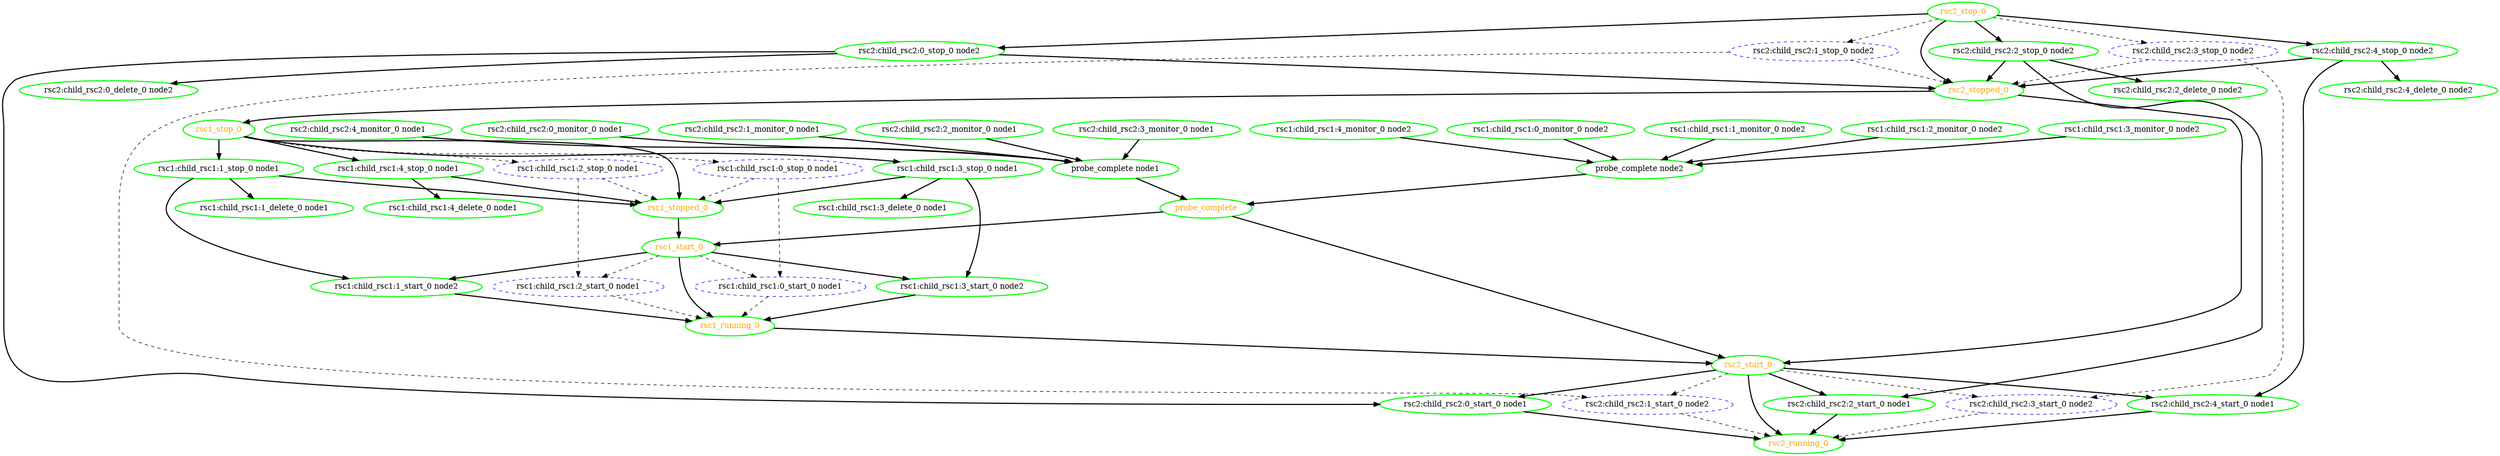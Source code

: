 digraph "g" {
	size = "30,30"
"probe_complete" [ style=bold color="green" fontcolor="orange" ]
"probe_complete node1" [ style=bold color="green" fontcolor="black" ]
"rsc2:child_rsc2:0_monitor_0 node1" [ style=bold color="green" fontcolor="black" ]
"rsc2:child_rsc2:1_monitor_0 node1" [ style=bold color="green" fontcolor="black" ]
"rsc2:child_rsc2:2_monitor_0 node1" [ style=bold color="green" fontcolor="black" ]
"rsc2:child_rsc2:3_monitor_0 node1" [ style=bold color="green" fontcolor="black" ]
"rsc2:child_rsc2:4_monitor_0 node1" [ style=bold color="green" fontcolor="black" ]
"probe_complete node2" [ style=bold color="green" fontcolor="black" ]
"rsc1:child_rsc1:0_monitor_0 node2" [ style=bold color="green" fontcolor="black" ]
"rsc1:child_rsc1:1_monitor_0 node2" [ style=bold color="green" fontcolor="black" ]
"rsc1:child_rsc1:2_monitor_0 node2" [ style=bold color="green" fontcolor="black" ]
"rsc1:child_rsc1:3_monitor_0 node2" [ style=bold color="green" fontcolor="black" ]
"rsc1:child_rsc1:4_monitor_0 node2" [ style=bold color="green" fontcolor="black" ]
"rsc1:child_rsc1:0_stop_0 node1" [ style="dashed" color="blue" fontcolor="black" ]
"rsc1:child_rsc1:0_start_0 node1" [ style="dashed" color="blue" fontcolor="black" ]
"rsc1:child_rsc1:1_stop_0 node1" [ style=bold color="green" fontcolor="black" ]
"rsc1:child_rsc1:1_start_0 node2" [ style=bold color="green" fontcolor="black" ]
"rsc1:child_rsc1:1_delete_0 node1" [ style=bold color="green" fontcolor="black" ]
"rsc1:child_rsc1:2_stop_0 node1" [ style="dashed" color="blue" fontcolor="black" ]
"rsc1:child_rsc1:2_start_0 node1" [ style="dashed" color="blue" fontcolor="black" ]
"rsc1:child_rsc1:3_stop_0 node1" [ style=bold color="green" fontcolor="black" ]
"rsc1:child_rsc1:3_start_0 node2" [ style=bold color="green" fontcolor="black" ]
"rsc1:child_rsc1:3_delete_0 node1" [ style=bold color="green" fontcolor="black" ]
"rsc1:child_rsc1:4_stop_0 node1" [ style=bold color="green" fontcolor="black" ]
"rsc1:child_rsc1:4_delete_0 node1" [ style=bold color="green" fontcolor="black" ]
"rsc1_start_0" [ style=bold color="green" fontcolor="orange" ]
"rsc1_running_0" [ style=bold color="green" fontcolor="orange" ]
"rsc1_stop_0" [ style=bold color="green" fontcolor="orange" ]
"rsc1_stopped_0" [ style=bold color="green" fontcolor="orange" ]
"rsc2:child_rsc2:0_stop_0 node2" [ style=bold color="green" fontcolor="black" ]
"rsc2:child_rsc2:0_start_0 node1" [ style=bold color="green" fontcolor="black" ]
"rsc2:child_rsc2:0_delete_0 node2" [ style=bold color="green" fontcolor="black" ]
"rsc2:child_rsc2:1_stop_0 node2" [ style="dashed" color="blue" fontcolor="black" ]
"rsc2:child_rsc2:1_start_0 node2" [ style="dashed" color="blue" fontcolor="black" ]
"rsc2:child_rsc2:2_stop_0 node2" [ style=bold color="green" fontcolor="black" ]
"rsc2:child_rsc2:2_start_0 node1" [ style=bold color="green" fontcolor="black" ]
"rsc2:child_rsc2:2_delete_0 node2" [ style=bold color="green" fontcolor="black" ]
"rsc2:child_rsc2:3_stop_0 node2" [ style="dashed" color="blue" fontcolor="black" ]
"rsc2:child_rsc2:3_start_0 node2" [ style="dashed" color="blue" fontcolor="black" ]
"rsc2:child_rsc2:4_stop_0 node2" [ style=bold color="green" fontcolor="black" ]
"rsc2:child_rsc2:4_start_0 node1" [ style=bold color="green" fontcolor="black" ]
"rsc2:child_rsc2:4_delete_0 node2" [ style=bold color="green" fontcolor="black" ]
"rsc2_start_0" [ style=bold color="green" fontcolor="orange" ]
"rsc2_running_0" [ style=bold color="green" fontcolor="orange" ]
"rsc2_stop_0" [ style=bold color="green" fontcolor="orange" ]
"rsc2_stopped_0" [ style=bold color="green" fontcolor="orange" ]
"probe_complete node1" -> "probe_complete" [ style = bold]
"probe_complete node2" -> "probe_complete" [ style = bold]
"rsc2:child_rsc2:0_monitor_0 node1" -> "probe_complete node1" [ style = bold]
"rsc2:child_rsc2:1_monitor_0 node1" -> "probe_complete node1" [ style = bold]
"rsc2:child_rsc2:2_monitor_0 node1" -> "probe_complete node1" [ style = bold]
"rsc2:child_rsc2:3_monitor_0 node1" -> "probe_complete node1" [ style = bold]
"rsc2:child_rsc2:4_monitor_0 node1" -> "probe_complete node1" [ style = bold]
"rsc1:child_rsc1:0_monitor_0 node2" -> "probe_complete node2" [ style = bold]
"rsc1:child_rsc1:1_monitor_0 node2" -> "probe_complete node2" [ style = bold]
"rsc1:child_rsc1:2_monitor_0 node2" -> "probe_complete node2" [ style = bold]
"rsc1:child_rsc1:3_monitor_0 node2" -> "probe_complete node2" [ style = bold]
"rsc1:child_rsc1:4_monitor_0 node2" -> "probe_complete node2" [ style = bold]
"rsc1_stop_0" -> "rsc1:child_rsc1:0_stop_0 node1" [ style = dashed]
"rsc1:child_rsc1:0_stop_0 node1" -> "rsc1:child_rsc1:0_start_0 node1" [ style = dashed]
"rsc1_start_0" -> "rsc1:child_rsc1:0_start_0 node1" [ style = dashed]
"rsc1_stop_0" -> "rsc1:child_rsc1:1_stop_0 node1" [ style = bold]
"rsc1:child_rsc1:1_stop_0 node1" -> "rsc1:child_rsc1:1_start_0 node2" [ style = bold]
"rsc1_start_0" -> "rsc1:child_rsc1:1_start_0 node2" [ style = bold]
"rsc1:child_rsc1:1_stop_0 node1" -> "rsc1:child_rsc1:1_delete_0 node1" [ style = bold]
"rsc1_stop_0" -> "rsc1:child_rsc1:2_stop_0 node1" [ style = dashed]
"rsc1:child_rsc1:2_stop_0 node1" -> "rsc1:child_rsc1:2_start_0 node1" [ style = dashed]
"rsc1_start_0" -> "rsc1:child_rsc1:2_start_0 node1" [ style = dashed]
"rsc1_stop_0" -> "rsc1:child_rsc1:3_stop_0 node1" [ style = bold]
"rsc1:child_rsc1:3_stop_0 node1" -> "rsc1:child_rsc1:3_start_0 node2" [ style = bold]
"rsc1_start_0" -> "rsc1:child_rsc1:3_start_0 node2" [ style = bold]
"rsc1:child_rsc1:3_stop_0 node1" -> "rsc1:child_rsc1:3_delete_0 node1" [ style = bold]
"rsc1_stop_0" -> "rsc1:child_rsc1:4_stop_0 node1" [ style = bold]
"rsc1:child_rsc1:4_stop_0 node1" -> "rsc1:child_rsc1:4_delete_0 node1" [ style = bold]
"probe_complete" -> "rsc1_start_0" [ style = bold]
"rsc1_stopped_0" -> "rsc1_start_0" [ style = bold]
"rsc1:child_rsc1:0_start_0 node1" -> "rsc1_running_0" [ style = dashed]
"rsc1:child_rsc1:1_start_0 node2" -> "rsc1_running_0" [ style = bold]
"rsc1:child_rsc1:2_start_0 node1" -> "rsc1_running_0" [ style = dashed]
"rsc1:child_rsc1:3_start_0 node2" -> "rsc1_running_0" [ style = bold]
"rsc1_start_0" -> "rsc1_running_0" [ style = bold]
"rsc2_stopped_0" -> "rsc1_stop_0" [ style = bold]
"rsc1:child_rsc1:0_stop_0 node1" -> "rsc1_stopped_0" [ style = dashed]
"rsc1:child_rsc1:1_stop_0 node1" -> "rsc1_stopped_0" [ style = bold]
"rsc1:child_rsc1:2_stop_0 node1" -> "rsc1_stopped_0" [ style = dashed]
"rsc1:child_rsc1:3_stop_0 node1" -> "rsc1_stopped_0" [ style = bold]
"rsc1:child_rsc1:4_stop_0 node1" -> "rsc1_stopped_0" [ style = bold]
"rsc1_stop_0" -> "rsc1_stopped_0" [ style = bold]
"rsc2_stop_0" -> "rsc2:child_rsc2:0_stop_0 node2" [ style = bold]
"rsc2:child_rsc2:0_stop_0 node2" -> "rsc2:child_rsc2:0_start_0 node1" [ style = bold]
"rsc2_start_0" -> "rsc2:child_rsc2:0_start_0 node1" [ style = bold]
"rsc2:child_rsc2:0_stop_0 node2" -> "rsc2:child_rsc2:0_delete_0 node2" [ style = bold]
"rsc2_stop_0" -> "rsc2:child_rsc2:1_stop_0 node2" [ style = dashed]
"rsc2:child_rsc2:1_stop_0 node2" -> "rsc2:child_rsc2:1_start_0 node2" [ style = dashed]
"rsc2_start_0" -> "rsc2:child_rsc2:1_start_0 node2" [ style = dashed]
"rsc2_stop_0" -> "rsc2:child_rsc2:2_stop_0 node2" [ style = bold]
"rsc2:child_rsc2:2_stop_0 node2" -> "rsc2:child_rsc2:2_start_0 node1" [ style = bold]
"rsc2_start_0" -> "rsc2:child_rsc2:2_start_0 node1" [ style = bold]
"rsc2:child_rsc2:2_stop_0 node2" -> "rsc2:child_rsc2:2_delete_0 node2" [ style = bold]
"rsc2_stop_0" -> "rsc2:child_rsc2:3_stop_0 node2" [ style = dashed]
"rsc2:child_rsc2:3_stop_0 node2" -> "rsc2:child_rsc2:3_start_0 node2" [ style = dashed]
"rsc2_start_0" -> "rsc2:child_rsc2:3_start_0 node2" [ style = dashed]
"rsc2_stop_0" -> "rsc2:child_rsc2:4_stop_0 node2" [ style = bold]
"rsc2:child_rsc2:4_stop_0 node2" -> "rsc2:child_rsc2:4_start_0 node1" [ style = bold]
"rsc2_start_0" -> "rsc2:child_rsc2:4_start_0 node1" [ style = bold]
"rsc2:child_rsc2:4_stop_0 node2" -> "rsc2:child_rsc2:4_delete_0 node2" [ style = bold]
"probe_complete" -> "rsc2_start_0" [ style = bold]
"rsc1_running_0" -> "rsc2_start_0" [ style = bold]
"rsc2_stopped_0" -> "rsc2_start_0" [ style = bold]
"rsc2:child_rsc2:0_start_0 node1" -> "rsc2_running_0" [ style = bold]
"rsc2:child_rsc2:1_start_0 node2" -> "rsc2_running_0" [ style = dashed]
"rsc2:child_rsc2:2_start_0 node1" -> "rsc2_running_0" [ style = bold]
"rsc2:child_rsc2:3_start_0 node2" -> "rsc2_running_0" [ style = dashed]
"rsc2:child_rsc2:4_start_0 node1" -> "rsc2_running_0" [ style = bold]
"rsc2_start_0" -> "rsc2_running_0" [ style = bold]
"rsc2:child_rsc2:0_stop_0 node2" -> "rsc2_stopped_0" [ style = bold]
"rsc2:child_rsc2:1_stop_0 node2" -> "rsc2_stopped_0" [ style = dashed]
"rsc2:child_rsc2:2_stop_0 node2" -> "rsc2_stopped_0" [ style = bold]
"rsc2:child_rsc2:3_stop_0 node2" -> "rsc2_stopped_0" [ style = dashed]
"rsc2:child_rsc2:4_stop_0 node2" -> "rsc2_stopped_0" [ style = bold]
"rsc2_stop_0" -> "rsc2_stopped_0" [ style = bold]
}
